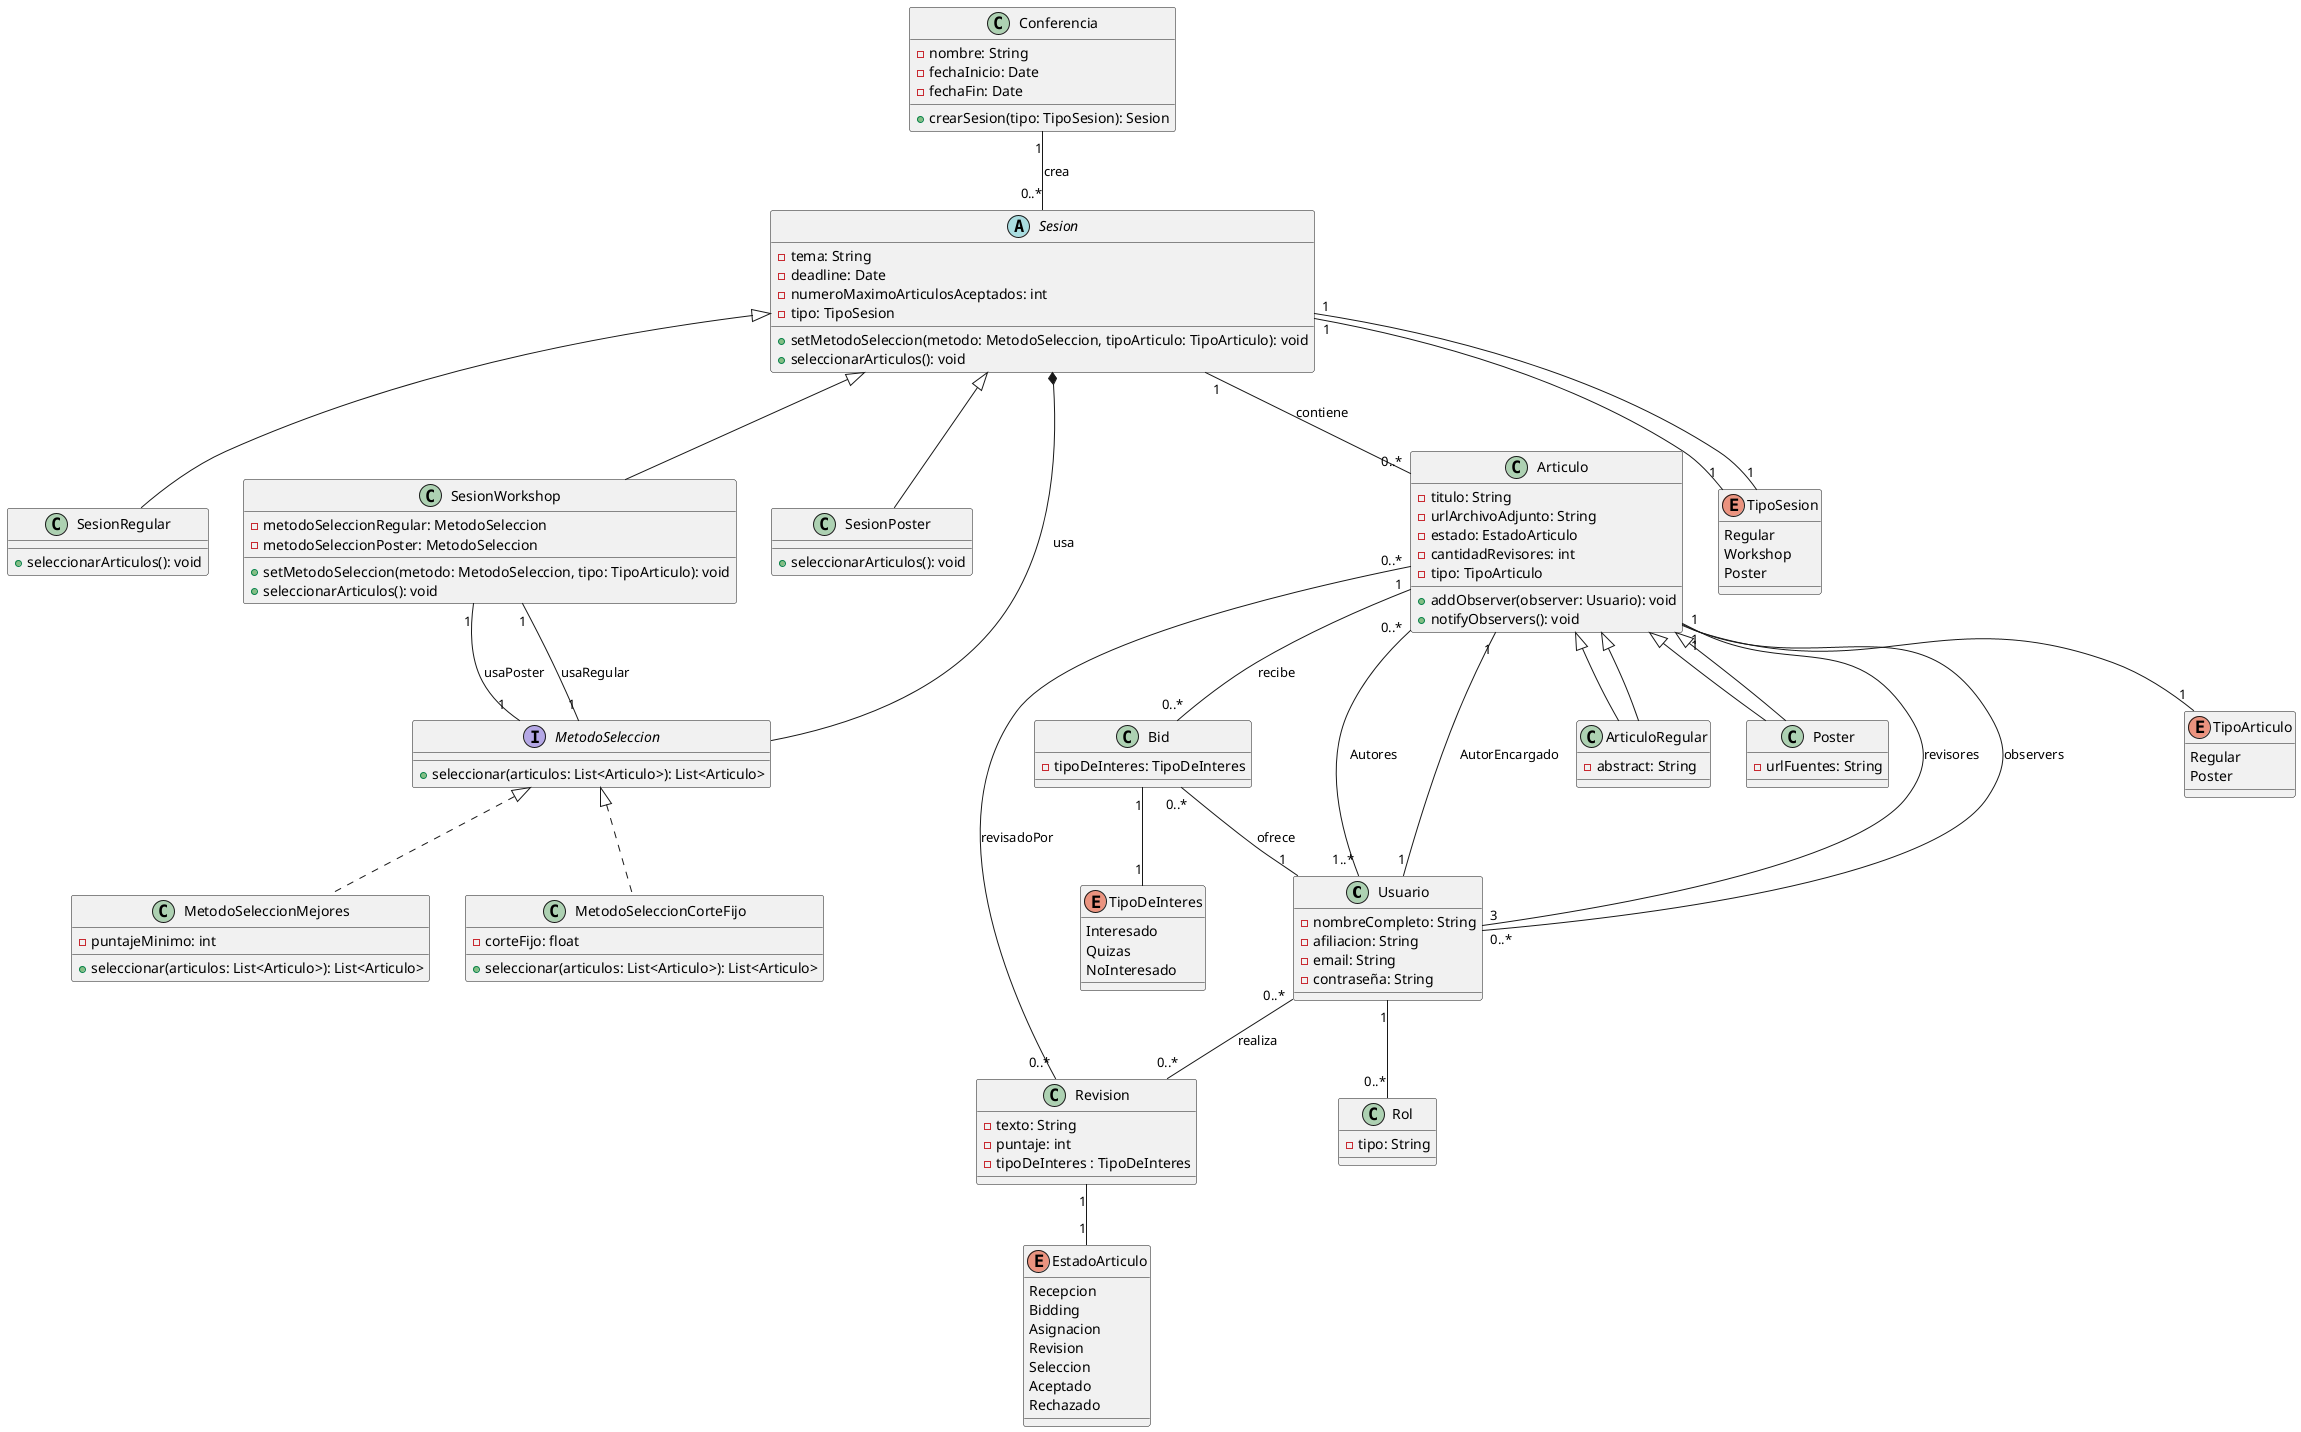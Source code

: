 @startuml ComfyChair 

class Usuario {
    - nombreCompleto: String
    - afiliacion: String
    - email: String
    - contraseña: String
}

class Conferencia {
    - nombre: String
    - fechaInicio: Date
    - fechaFin: Date
    + crearSesion(tipo: TipoSesion): Sesion
}

abstract class Sesion {
    - tema: String
    - deadline: Date
    - numeroMaximoArticulosAceptados: int
    - tipo: TipoSesion
   + setMetodoSeleccion(metodo: MetodoSeleccion, tipoArticulo: TipoArticulo): void
    + seleccionarArticulos(): void
}

class SesionRegular extends Sesion {
    + seleccionarArticulos(): void
}

class SesionWorkshop extends Sesion {
    - metodoSeleccionRegular: MetodoSeleccion
    - metodoSeleccionPoster: MetodoSeleccion
    + setMetodoSeleccion(metodo: MetodoSeleccion, tipo: TipoArticulo): void
    + seleccionarArticulos(): void
}

class SesionPoster extends Sesion {
    + seleccionarArticulos(): void
}

class Articulo {
    - titulo: String
    - urlArchivoAdjunto: String
    - estado: EstadoArticulo
    - cantidadRevisores: int
    - tipo: TipoArticulo
    + addObserver(observer: Usuario): void
    + notifyObservers(): void
}

enum EstadoArticulo {
    Recepcion
    Bidding
    Asignacion
    Revision
    Seleccion
    Aceptado
    Rechazado
}

class ArticuloRegular extends Articulo {
    - abstract: String
}

class Poster extends Articulo {
    - urlFuentes: String
}

class Revision {
    - texto: String
    - puntaje: int
    - tipoDeInteres : TipoDeInteres
}

class Rol {
    - tipo: String
}

class Bid {
    - tipoDeInteres: TipoDeInteres
}

enum TipoDeInteres {
    Interesado
    Quizas
    NoInteresado
}

interface MetodoSeleccion {
    + seleccionar(articulos: List<Articulo>): List<Articulo>
}

class MetodoSeleccionCorteFijo implements MetodoSeleccion {
    - corteFijo: float
    + seleccionar(articulos: List<Articulo>): List<Articulo>
}

class MetodoSeleccionMejores implements MetodoSeleccion {
    - puntajeMinimo: int
    + seleccionar(articulos: List<Articulo>): List<Articulo>
}

enum TipoSesion {
    Regular
    Workshop
    Poster
}

enum TipoArticulo {
    Regular
    Poster
}

Usuario "1" -- "0..*" Rol
Conferencia "1" -- "0..*" Sesion : crea
Sesion "1" -- "0..*" Articulo : contiene
Articulo "0..*" -- "1..*" Usuario : Autores
Articulo "1" -- "1" Usuario : AutorEncargado
Articulo <|-- ArticuloRegular
Articulo <|-- Poster
Articulo "0..*" -- "0..*" Revision : revisadoPor
Usuario "0..*" -- "0..*" Revision : realiza
Articulo "1" -- "0..*" Bid : recibe
Bid "0..*" -- "1" Usuario : ofrece
Articulo "1" -- "3" Usuario : revisores
Sesion *-- MetodoSeleccion : usa
Sesion "1" -- "1" TipoSesion
SesionWorkshop "1" -- "1" MetodoSeleccion : usaRegular
SesionWorkshop "1" -- "1" MetodoSeleccion : usaPoster
Articulo "1" -- "0..*" Usuario : observers
Sesion "1" -- "1" TipoSesion
Articulo "1" -- "1" TipoArticulo
Revision "1" -- "1" EstadoArticulo
Bid "1" -- "1" TipoDeInteres

@enduml
